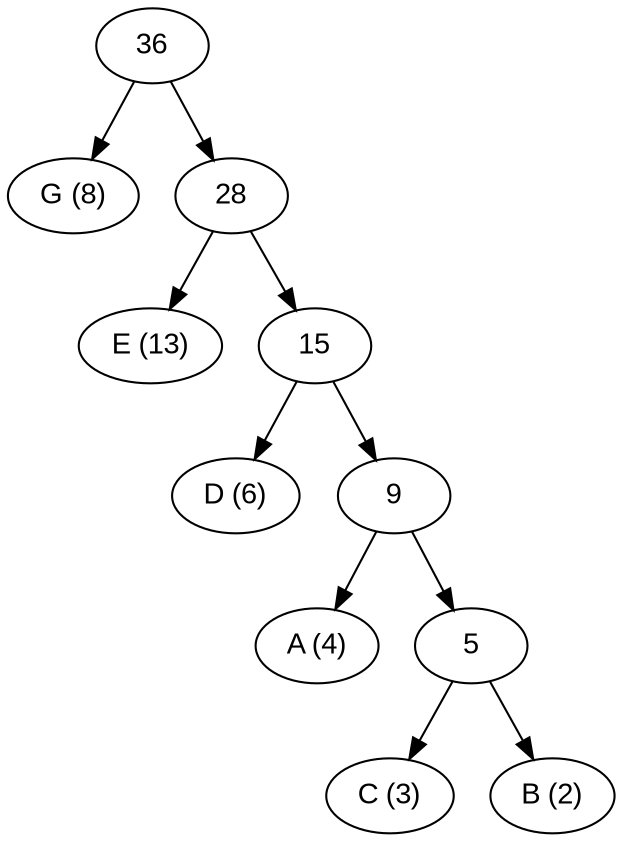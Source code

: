 digraph binaryTree{
	node [fontname="Arial"];
	36 -> "G (8)"
	36 -> "28"
	28 -> "E (13)"
	28 -> "15"
	15 -> "D (6)"
	15 -> "9"
	9 -> "A (4)"
	9 -> "5"
	5 -> "C (3)"
	5 -> "B (2)"
}